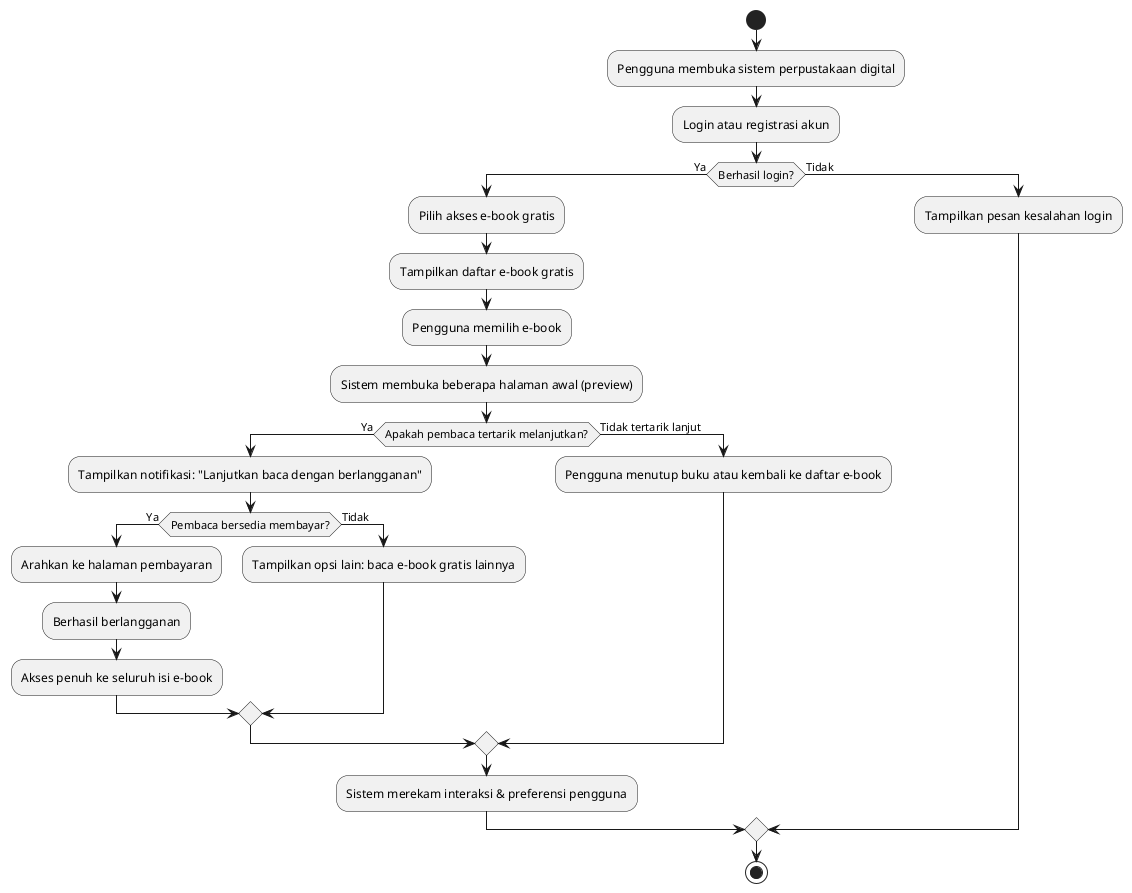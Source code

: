 @startuml
start

:Pengguna membuka sistem perpustakaan digital;
:Login atau registrasi akun;

if (Berhasil login?) then (Ya)
  :Pilih akses e-book gratis;
  :Tampilkan daftar e-book gratis;
  :Pengguna memilih e-book;

  :Sistem membuka beberapa halaman awal (preview);
  if (Apakah pembaca tertarik melanjutkan?) then (Ya)
    :Tampilkan notifikasi: "Lanjutkan baca dengan berlangganan";
    
    if (Pembaca bersedia membayar?) then (Ya)
      :Arahkan ke halaman pembayaran;
      :Berhasil berlangganan;
      :Akses penuh ke seluruh isi e-book;
    else (Tidak)
      :Tampilkan opsi lain: baca e-book gratis lainnya;
    endif

  else (Tidak tertarik lanjut)
    :Pengguna menutup buku atau kembali ke daftar e-book;
  endif

  :Sistem merekam interaksi & preferensi pengguna;

else (Tidak)
  :Tampilkan pesan kesalahan login;
endif

stop
@enduml
@startuml
start

:Pengguna membuka sistem perpustakaan digital;
:Login atau registrasi akun;

if (Berhasil login?) then (Ya)
  :Pilih akses e-book gratis;
  :Tampilkan daftar e-book gratis;
  :Pengguna memilih e-book;

  :Sistem membuka beberapa halaman awal (preview);
  if (Apakah pembaca tertarik melanjutkan?) then (Ya)
    :Tampilkan notifikasi: "Lanjutkan baca dengan berlangganan";
    
    if (Pembaca bersedia membayar?) then (Ya)
      :Arahkan ke halaman pembayaran;
      :Berhasil berlangganan;
      :Akses penuh ke seluruh isi e-book;
    else (Tidak)
      :Tampilkan opsi lain: baca e-book gratis lainnya;
    endif

  else (Tidak tertarik lanjut)
    :Pengguna menutup buku atau kembali ke daftar e-book;
  endif

  :Sistem merekam interaksi & preferensi pengguna;

else (Tidak)
  :Tampilkan pesan kesalahan login;
endif

stop
@enduml
